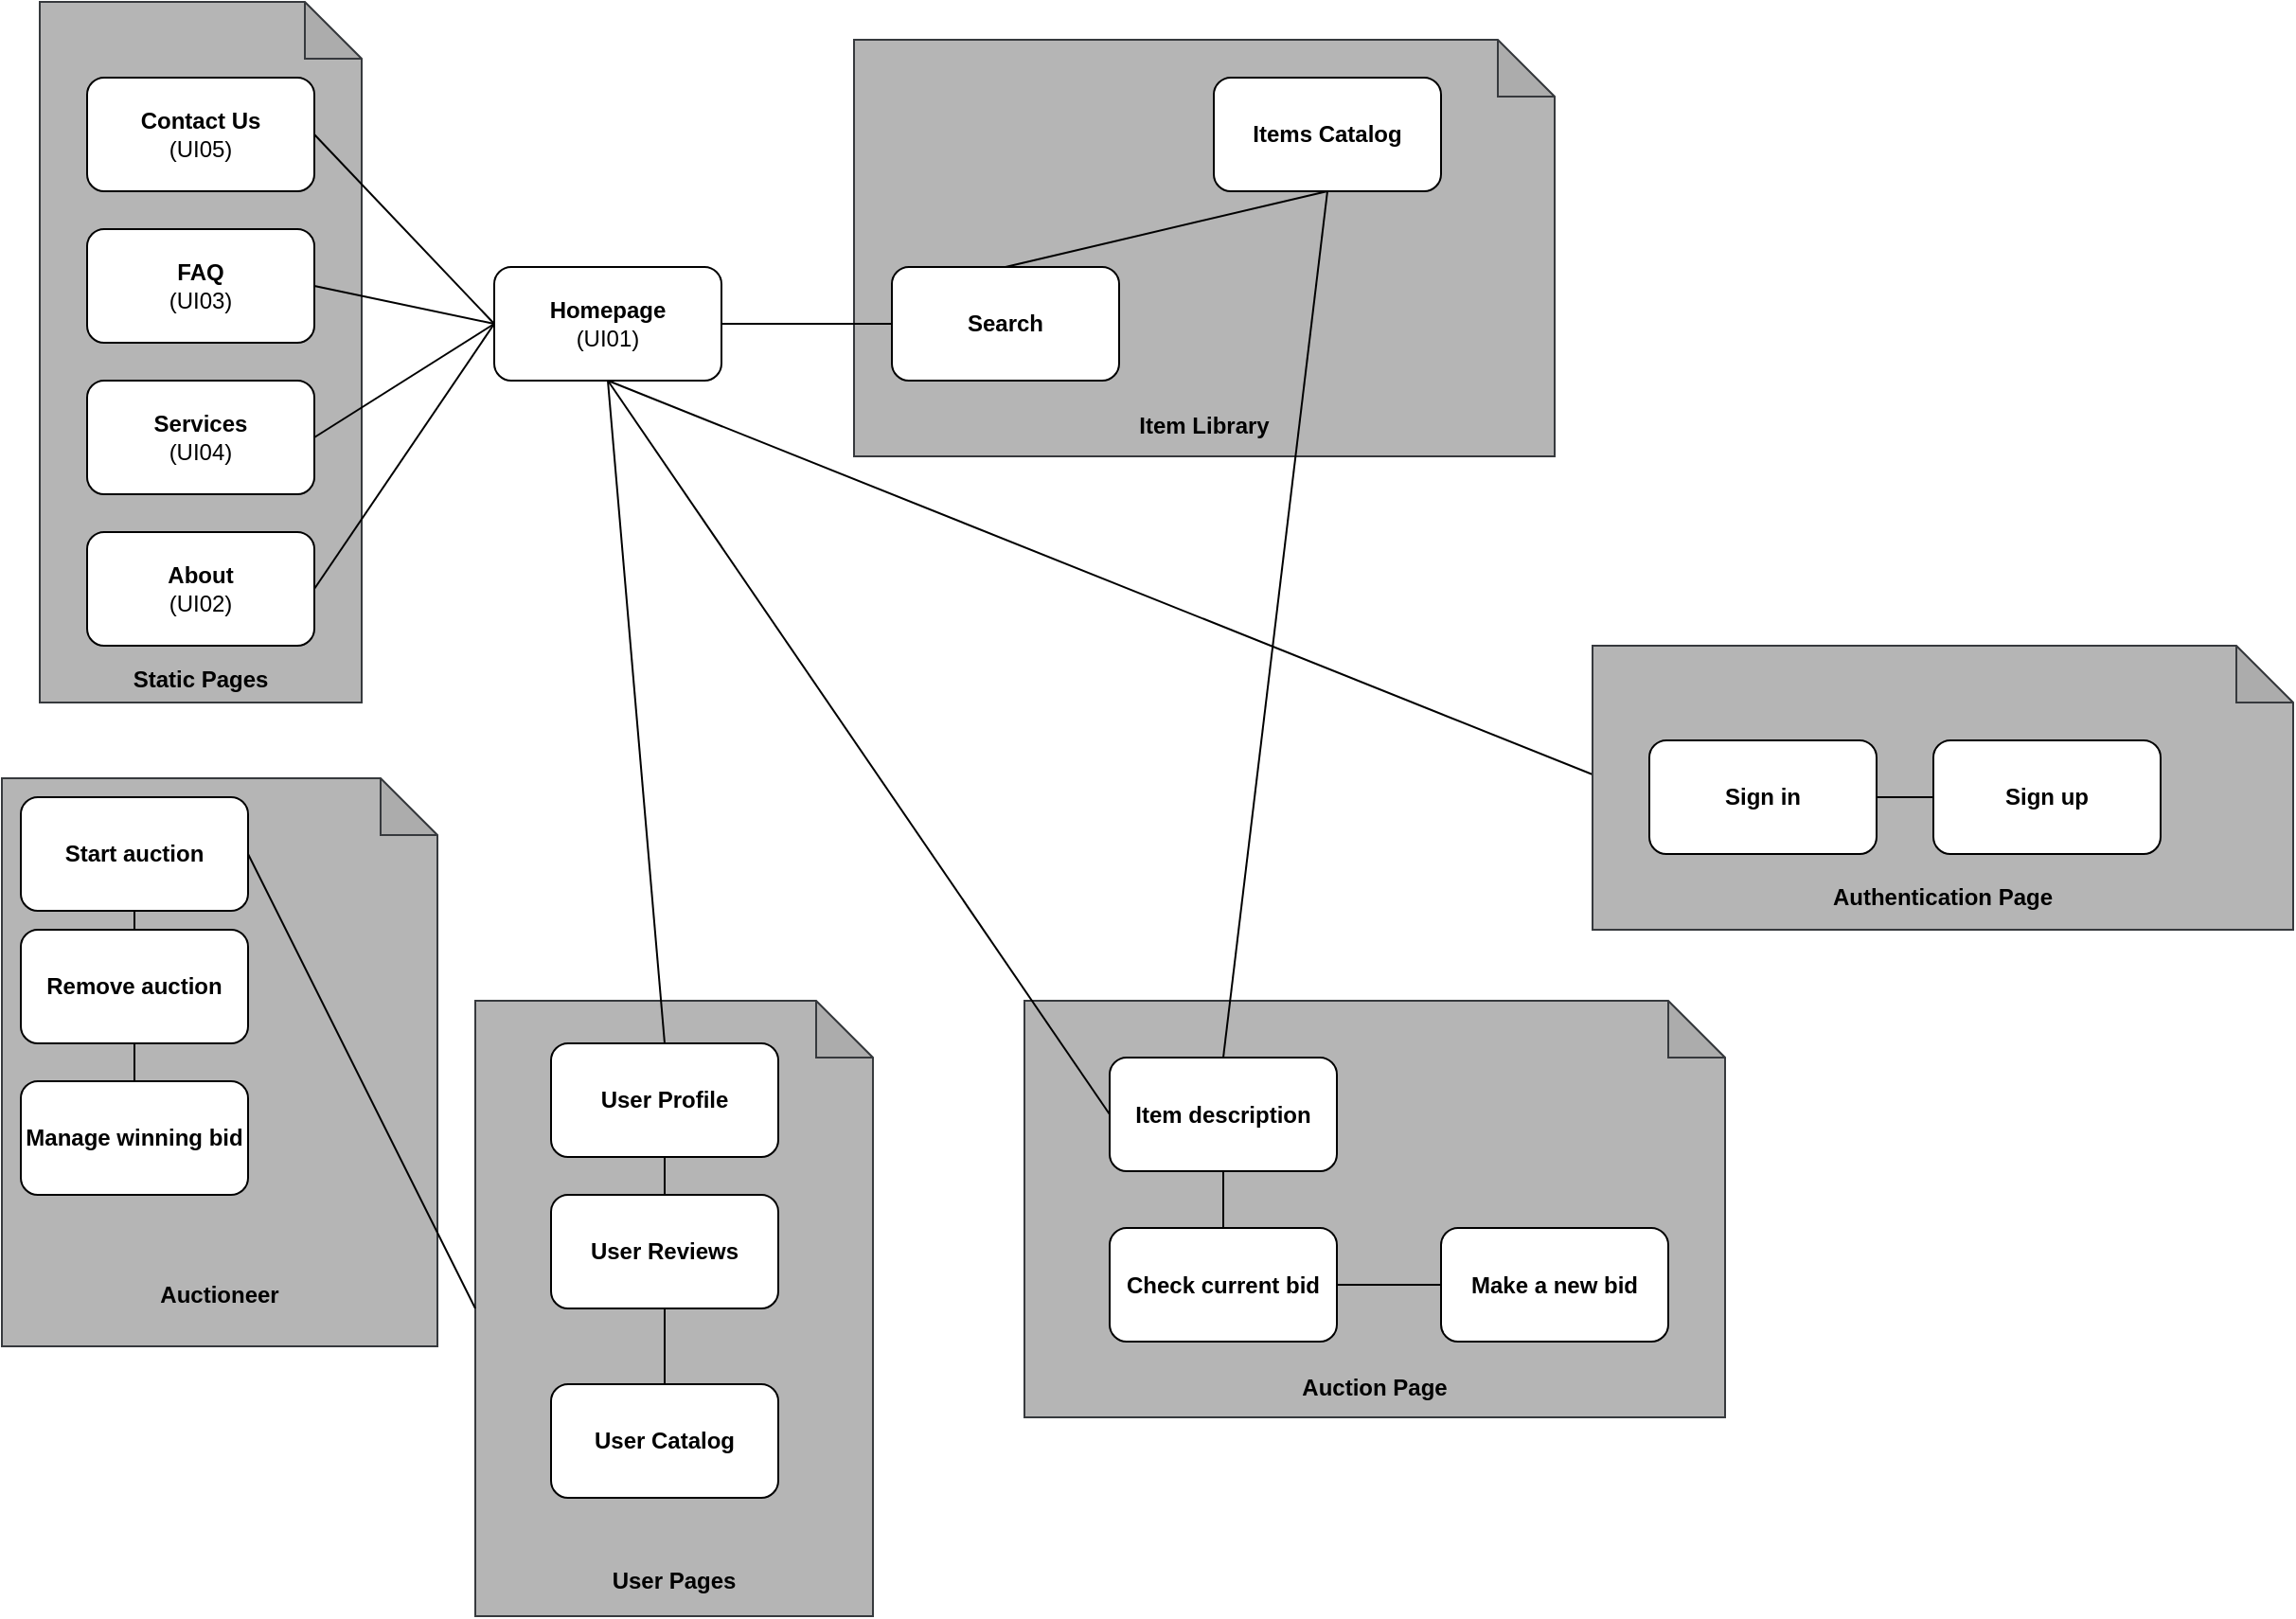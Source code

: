 <mxfile version="15.8.2" type="device"><diagram id="ZRgYnmr9VP9FSN_W7KAl" name="Página-1"><mxGraphModel dx="946" dy="565" grid="1" gridSize="10" guides="1" tooltips="1" connect="1" arrows="1" fold="1" page="1" pageScale="1" pageWidth="827" pageHeight="1169" background="#FFFFFF" math="0" shadow="0"><root><mxCell id="0"/><mxCell id="1" parent="0"/><mxCell id="q7mGXL15piYgE9hEnuAH-2" value="&lt;b&gt;&lt;br&gt;&lt;br&gt;&lt;br&gt;&lt;br&gt;&lt;br&gt;&lt;br&gt;&lt;br&gt;&lt;br&gt;&lt;br&gt;&lt;br&gt;&lt;br&gt;&lt;br&gt;&lt;br&gt;&lt;br&gt;&lt;br&gt;&lt;br&gt;&lt;br&gt;&lt;br&gt;&lt;br&gt;&lt;br&gt;&lt;br&gt;&lt;br&gt;&lt;br&gt;&lt;br&gt;Static Pages&lt;/b&gt;" style="shape=note;whiteSpace=wrap;html=1;backgroundOutline=1;darkOpacity=0.05;fillColor=#B5B5B5;strokeColor=#36393d;" parent="1" vertex="1"><mxGeometry x="80" y="100" width="170" height="370" as="geometry"/></mxCell><mxCell id="q7mGXL15piYgE9hEnuAH-3" value="&lt;b&gt;Contact Us&lt;/b&gt;&lt;br&gt;(UI05)" style="rounded=1;whiteSpace=wrap;html=1;fillColor=#FFFFFF;" parent="1" vertex="1"><mxGeometry x="105" y="140" width="120" height="60" as="geometry"/></mxCell><mxCell id="q7mGXL15piYgE9hEnuAH-4" value="&lt;b&gt;FAQ&lt;/b&gt;&lt;br&gt;(UI03)&lt;b&gt;&lt;br&gt;&lt;/b&gt;" style="rounded=1;whiteSpace=wrap;html=1;fillColor=#FFFFFF;" parent="1" vertex="1"><mxGeometry x="105" y="220" width="120" height="60" as="geometry"/></mxCell><mxCell id="q7mGXL15piYgE9hEnuAH-5" value="&lt;b&gt;Services&lt;/b&gt;&lt;br&gt;(UI04)" style="rounded=1;whiteSpace=wrap;html=1;fillColor=#FFFFFF;" parent="1" vertex="1"><mxGeometry x="105" y="300" width="120" height="60" as="geometry"/></mxCell><mxCell id="q7mGXL15piYgE9hEnuAH-8" value="&lt;b&gt;About&lt;/b&gt;&lt;br&gt;(UI02)" style="rounded=1;whiteSpace=wrap;html=1;fillColor=#FFFFFF;" parent="1" vertex="1"><mxGeometry x="105" y="380" width="120" height="60" as="geometry"/></mxCell><mxCell id="q7mGXL15piYgE9hEnuAH-9" value="&lt;b&gt;Homepage&lt;/b&gt;&lt;br&gt;(UI01)" style="rounded=1;whiteSpace=wrap;html=1;fillColor=#FFFFFF;" parent="1" vertex="1"><mxGeometry x="320" y="240" width="120" height="60" as="geometry"/></mxCell><mxCell id="q7mGXL15piYgE9hEnuAH-10" value="&lt;b&gt;&lt;br&gt;&lt;br&gt;&lt;br&gt;&lt;br&gt;&lt;br&gt;&lt;br&gt;&lt;br&gt;&lt;br&gt;&lt;br&gt;&lt;br&gt;&lt;br&gt;&lt;br&gt;&lt;br&gt;&lt;br&gt;&lt;br&gt;&lt;br&gt;&lt;br&gt;&lt;br&gt;&lt;br&gt;&lt;br&gt;User Pages&lt;br&gt;&lt;/b&gt;" style="shape=note;whiteSpace=wrap;html=1;backgroundOutline=1;darkOpacity=0.05;fillColor=#B5B5B5;strokeColor=#36393d;" parent="1" vertex="1"><mxGeometry x="310" y="627.5" width="210" height="325" as="geometry"/></mxCell><mxCell id="q7mGXL15piYgE9hEnuAH-56" value="&lt;b&gt;&lt;br&gt;&lt;br&gt;&lt;br&gt;&lt;br&gt;&lt;br&gt;&lt;br&gt;&lt;br&gt;&lt;br&gt;&lt;br&gt;&lt;br&gt;&lt;br&gt;&lt;br&gt;&lt;br&gt;Item Library&lt;br&gt;&lt;/b&gt;" style="shape=note;whiteSpace=wrap;html=1;backgroundOutline=1;darkOpacity=0.05;fillColor=#B5B5B5;strokeColor=#36393d;" parent="1" vertex="1"><mxGeometry x="510" y="120" width="370" height="220" as="geometry"/></mxCell><mxCell id="q7mGXL15piYgE9hEnuAH-57" value="&lt;b&gt;Items Catalog&lt;/b&gt;" style="rounded=1;whiteSpace=wrap;html=1;fillColor=#FFFFFF;" parent="1" vertex="1"><mxGeometry x="700" y="140" width="120" height="60" as="geometry"/></mxCell><mxCell id="q7mGXL15piYgE9hEnuAH-59" value="&lt;b&gt;Search&lt;/b&gt;" style="rounded=1;whiteSpace=wrap;html=1;fillColor=#FFFFFF;" parent="1" vertex="1"><mxGeometry x="530" y="240" width="120" height="60" as="geometry"/></mxCell><mxCell id="q7mGXL15piYgE9hEnuAH-61" value="&lt;b&gt;User Profile&lt;/b&gt;" style="rounded=1;whiteSpace=wrap;html=1;fillColor=#FFFFFF;" parent="1" vertex="1"><mxGeometry x="350" y="650" width="120" height="60" as="geometry"/></mxCell><mxCell id="q7mGXL15piYgE9hEnuAH-62" value="&lt;b&gt;User Reviews&lt;/b&gt;" style="rounded=1;whiteSpace=wrap;html=1;fillColor=#FFFFFF;" parent="1" vertex="1"><mxGeometry x="350" y="730" width="120" height="60" as="geometry"/></mxCell><mxCell id="q7mGXL15piYgE9hEnuAH-63" value="&lt;b&gt;User Catalog&lt;/b&gt;" style="rounded=1;whiteSpace=wrap;html=1;fillColor=#FFFFFF;" parent="1" vertex="1"><mxGeometry x="350" y="830" width="120" height="60" as="geometry"/></mxCell><mxCell id="q7mGXL15piYgE9hEnuAH-66" value="" style="endArrow=none;html=1;rounded=1;strokeColor=default;exitX=1;exitY=0.5;exitDx=0;exitDy=0;" parent="1" source="q7mGXL15piYgE9hEnuAH-3" edge="1"><mxGeometry width="50" height="50" relative="1" as="geometry"><mxPoint x="270" y="320" as="sourcePoint"/><mxPoint x="320" y="270" as="targetPoint"/></mxGeometry></mxCell><mxCell id="q7mGXL15piYgE9hEnuAH-67" value="" style="endArrow=none;html=1;rounded=1;strokeColor=default;exitX=1;exitY=0.5;exitDx=0;exitDy=0;" parent="1" source="q7mGXL15piYgE9hEnuAH-4" edge="1"><mxGeometry width="50" height="50" relative="1" as="geometry"><mxPoint x="235" y="180" as="sourcePoint"/><mxPoint x="320" y="270" as="targetPoint"/></mxGeometry></mxCell><mxCell id="q7mGXL15piYgE9hEnuAH-68" value="" style="endArrow=none;html=1;rounded=1;strokeColor=default;exitX=1;exitY=0.5;exitDx=0;exitDy=0;entryX=0;entryY=0.5;entryDx=0;entryDy=0;" parent="1" source="q7mGXL15piYgE9hEnuAH-5" target="q7mGXL15piYgE9hEnuAH-9" edge="1"><mxGeometry width="50" height="50" relative="1" as="geometry"><mxPoint x="235" y="260" as="sourcePoint"/><mxPoint x="330" y="280" as="targetPoint"/></mxGeometry></mxCell><mxCell id="q7mGXL15piYgE9hEnuAH-69" value="" style="endArrow=none;html=1;rounded=1;strokeColor=default;exitX=1;exitY=0.5;exitDx=0;exitDy=0;entryX=0;entryY=0.5;entryDx=0;entryDy=0;" parent="1" source="q7mGXL15piYgE9hEnuAH-8" target="q7mGXL15piYgE9hEnuAH-9" edge="1"><mxGeometry width="50" height="50" relative="1" as="geometry"><mxPoint x="245" y="270" as="sourcePoint"/><mxPoint x="340" y="290" as="targetPoint"/></mxGeometry></mxCell><mxCell id="q7mGXL15piYgE9hEnuAH-70" value="" style="endArrow=none;html=1;rounded=1;strokeColor=default;exitX=0.5;exitY=1;exitDx=0;exitDy=0;entryX=0.5;entryY=0;entryDx=0;entryDy=0;" parent="1" source="q7mGXL15piYgE9hEnuAH-57" target="q7mGXL15piYgE9hEnuAH-59" edge="1"><mxGeometry width="50" height="50" relative="1" as="geometry"><mxPoint x="410" y="140" as="sourcePoint"/><mxPoint x="505" y="240" as="targetPoint"/></mxGeometry></mxCell><mxCell id="q7mGXL15piYgE9hEnuAH-71" value="" style="endArrow=none;html=1;rounded=1;strokeColor=default;exitX=0;exitY=0.5;exitDx=0;exitDy=0;entryX=1;entryY=0.5;entryDx=0;entryDy=0;" parent="1" source="q7mGXL15piYgE9hEnuAH-59" target="q7mGXL15piYgE9hEnuAH-9" edge="1"><mxGeometry width="50" height="50" relative="1" as="geometry"><mxPoint x="540" y="180" as="sourcePoint"/><mxPoint x="450" y="280" as="targetPoint"/></mxGeometry></mxCell><mxCell id="q7mGXL15piYgE9hEnuAH-74" value="" style="endArrow=none;html=1;rounded=1;strokeColor=default;exitX=0.5;exitY=0;exitDx=0;exitDy=0;entryX=0.5;entryY=1;entryDx=0;entryDy=0;" parent="1" source="q7mGXL15piYgE9hEnuAH-61" target="q7mGXL15piYgE9hEnuAH-9" edge="1"><mxGeometry width="50" height="50" relative="1" as="geometry"><mxPoint x="727" y="190" as="sourcePoint"/><mxPoint x="670" y="190" as="targetPoint"/></mxGeometry></mxCell><mxCell id="q7mGXL15piYgE9hEnuAH-75" value="" style="endArrow=none;html=1;rounded=1;strokeColor=default;exitX=0.5;exitY=0;exitDx=0;exitDy=0;entryX=0.5;entryY=1;entryDx=0;entryDy=0;" parent="1" source="q7mGXL15piYgE9hEnuAH-62" target="q7mGXL15piYgE9hEnuAH-61" edge="1"><mxGeometry width="50" height="50" relative="1" as="geometry"><mxPoint x="455" y="450" as="sourcePoint"/><mxPoint x="390" y="310" as="targetPoint"/></mxGeometry></mxCell><mxCell id="q7mGXL15piYgE9hEnuAH-76" value="" style="endArrow=none;html=1;rounded=1;strokeColor=default;exitX=0.5;exitY=0;exitDx=0;exitDy=0;entryX=0.5;entryY=1;entryDx=0;entryDy=0;" parent="1" source="q7mGXL15piYgE9hEnuAH-63" target="q7mGXL15piYgE9hEnuAH-62" edge="1"><mxGeometry width="50" height="50" relative="1" as="geometry"><mxPoint x="455" y="547.5" as="sourcePoint"/><mxPoint x="455" y="510" as="targetPoint"/></mxGeometry></mxCell><mxCell id="prJ1Wm2XujBDD7hGqYXC-7" value="&lt;b&gt;&lt;br&gt;&lt;br&gt;&lt;br&gt;&lt;br&gt;&lt;br&gt;&lt;br&gt;&lt;br&gt;&lt;br&gt;&lt;br&gt;&lt;br&gt;&lt;br&gt;&lt;br&gt;&lt;br&gt;&lt;br&gt;&lt;br&gt;&lt;br&gt;&lt;br&gt;Auctioneer&lt;br&gt;&lt;/b&gt;" style="shape=note;whiteSpace=wrap;html=1;backgroundOutline=1;darkOpacity=0.05;fillColor=#B5B5B5;strokeColor=#36393d;" vertex="1" parent="1"><mxGeometry x="60" y="510" width="230" height="300" as="geometry"/></mxCell><mxCell id="prJ1Wm2XujBDD7hGqYXC-8" value="&lt;b&gt;Start auction&lt;/b&gt;" style="rounded=1;whiteSpace=wrap;html=1;fillColor=#FFFFFF;" vertex="1" parent="1"><mxGeometry x="70" y="520" width="120" height="60" as="geometry"/></mxCell><mxCell id="prJ1Wm2XujBDD7hGqYXC-9" value="&lt;b&gt;Remove auction&lt;/b&gt;" style="rounded=1;whiteSpace=wrap;html=1;fillColor=#FFFFFF;" vertex="1" parent="1"><mxGeometry x="70" y="590" width="120" height="60" as="geometry"/></mxCell><mxCell id="prJ1Wm2XujBDD7hGqYXC-10" value="&lt;b&gt;Manage winning bid&lt;/b&gt;" style="rounded=1;whiteSpace=wrap;html=1;fillColor=#FFFFFF;" vertex="1" parent="1"><mxGeometry x="70" y="670" width="120" height="60" as="geometry"/></mxCell><mxCell id="prJ1Wm2XujBDD7hGqYXC-12" value="" style="endArrow=none;html=1;rounded=1;strokeColor=default;exitX=1;exitY=0.5;exitDx=0;exitDy=0;entryX=0;entryY=0.5;entryDx=0;entryDy=0;entryPerimeter=0;" edge="1" parent="1" source="prJ1Wm2XujBDD7hGqYXC-8" target="q7mGXL15piYgE9hEnuAH-10"><mxGeometry width="50" height="50" relative="1" as="geometry"><mxPoint x="235" y="420" as="sourcePoint"/><mxPoint x="330" y="280" as="targetPoint"/></mxGeometry></mxCell><mxCell id="prJ1Wm2XujBDD7hGqYXC-13" value="" style="endArrow=none;html=1;rounded=1;strokeColor=default;exitX=0.5;exitY=1;exitDx=0;exitDy=0;entryX=0.5;entryY=0;entryDx=0;entryDy=0;" edge="1" parent="1" source="prJ1Wm2XujBDD7hGqYXC-8" target="prJ1Wm2XujBDD7hGqYXC-9"><mxGeometry width="50" height="50" relative="1" as="geometry"><mxPoint x="200" y="560" as="sourcePoint"/><mxPoint x="350" y="577.5" as="targetPoint"/></mxGeometry></mxCell><mxCell id="prJ1Wm2XujBDD7hGqYXC-14" value="" style="endArrow=none;html=1;rounded=1;strokeColor=default;exitX=0.5;exitY=1;exitDx=0;exitDy=0;entryX=0.5;entryY=0;entryDx=0;entryDy=0;" edge="1" parent="1" source="prJ1Wm2XujBDD7hGqYXC-9" target="prJ1Wm2XujBDD7hGqYXC-10"><mxGeometry width="50" height="50" relative="1" as="geometry"><mxPoint x="210" y="570" as="sourcePoint"/><mxPoint x="360" y="587.5" as="targetPoint"/></mxGeometry></mxCell><mxCell id="prJ1Wm2XujBDD7hGqYXC-21" value="" style="endArrow=none;html=1;rounded=1;strokeColor=default;exitX=0;exitY=0.5;exitDx=0;exitDy=0;" edge="1" parent="1" source="prJ1Wm2XujBDD7hGqYXC-30"><mxGeometry width="50" height="50" relative="1" as="geometry"><mxPoint x="680" y="730" as="sourcePoint"/><mxPoint x="380" y="300" as="targetPoint"/></mxGeometry></mxCell><mxCell id="prJ1Wm2XujBDD7hGqYXC-23" value="&lt;b&gt;&lt;br&gt;&lt;br&gt;&lt;br&gt;&lt;br&gt;&lt;br&gt;&lt;br&gt;&lt;br&gt;&lt;br&gt;&lt;br&gt;&lt;br&gt;&lt;br&gt;&lt;br&gt;&lt;br&gt;Auction Page&lt;br&gt;&lt;/b&gt;" style="shape=note;whiteSpace=wrap;html=1;backgroundOutline=1;darkOpacity=0.05;fillColor=#B5B5B5;strokeColor=#36393d;" vertex="1" parent="1"><mxGeometry x="600" y="627.5" width="370" height="220" as="geometry"/></mxCell><mxCell id="prJ1Wm2XujBDD7hGqYXC-24" value="&lt;b&gt;Check current bid&lt;/b&gt;" style="rounded=1;whiteSpace=wrap;html=1;fillColor=#FFFFFF;" vertex="1" parent="1"><mxGeometry x="645" y="747.5" width="120" height="60" as="geometry"/></mxCell><mxCell id="prJ1Wm2XujBDD7hGqYXC-25" value="&lt;b&gt;Make a new bid&lt;/b&gt;" style="rounded=1;whiteSpace=wrap;html=1;fillColor=#FFFFFF;" vertex="1" parent="1"><mxGeometry x="820" y="747.5" width="120" height="60" as="geometry"/></mxCell><mxCell id="prJ1Wm2XujBDD7hGqYXC-26" value="" style="endArrow=none;html=1;rounded=1;strokeColor=default;exitX=1;exitY=0.5;exitDx=0;exitDy=0;entryX=0;entryY=0.5;entryDx=0;entryDy=0;" edge="1" parent="1" source="prJ1Wm2XujBDD7hGqYXC-24" target="prJ1Wm2XujBDD7hGqYXC-25"><mxGeometry width="50" height="50" relative="1" as="geometry"><mxPoint x="525" y="877.5" as="sourcePoint"/><mxPoint x="655" y="747.5" as="targetPoint"/></mxGeometry></mxCell><mxCell id="prJ1Wm2XujBDD7hGqYXC-27" value="&lt;b&gt;Item description&lt;/b&gt;" style="rounded=1;whiteSpace=wrap;html=1;fillColor=#FFFFFF;" vertex="1" parent="1"><mxGeometry x="645" y="657.5" width="120" height="60" as="geometry"/></mxCell><mxCell id="prJ1Wm2XujBDD7hGqYXC-28" value="" style="endArrow=none;html=1;rounded=1;strokeColor=default;exitX=0.5;exitY=0;exitDx=0;exitDy=0;entryX=0.5;entryY=1;entryDx=0;entryDy=0;" edge="1" parent="1" source="prJ1Wm2XujBDD7hGqYXC-24" target="prJ1Wm2XujBDD7hGqYXC-27"><mxGeometry width="50" height="50" relative="1" as="geometry"><mxPoint x="490" y="1077.5" as="sourcePoint"/><mxPoint x="655" y="697.5" as="targetPoint"/></mxGeometry></mxCell><mxCell id="prJ1Wm2XujBDD7hGqYXC-29" value="&lt;b&gt;&lt;br&gt;&lt;br&gt;&lt;br&gt;&lt;br&gt;&lt;br&gt;&lt;br&gt;&lt;br&gt;&lt;br&gt;Authentication Page&lt;br&gt;&lt;/b&gt;" style="shape=note;whiteSpace=wrap;html=1;backgroundOutline=1;darkOpacity=0.05;fillColor=#B5B5B5;strokeColor=#36393d;" vertex="1" parent="1"><mxGeometry x="900" y="440" width="370" height="150" as="geometry"/></mxCell><mxCell id="prJ1Wm2XujBDD7hGqYXC-30" value="&lt;b&gt;Sign in&lt;/b&gt;" style="rounded=1;whiteSpace=wrap;html=1;fillColor=#FFFFFF;" vertex="1" parent="1"><mxGeometry x="930" y="490" width="120" height="60" as="geometry"/></mxCell><mxCell id="prJ1Wm2XujBDD7hGqYXC-31" value="&lt;b&gt;Sign up&lt;/b&gt;" style="rounded=1;whiteSpace=wrap;html=1;fillColor=#FFFFFF;" vertex="1" parent="1"><mxGeometry x="1080" y="490" width="120" height="60" as="geometry"/></mxCell><mxCell id="prJ1Wm2XujBDD7hGqYXC-32" value="" style="endArrow=none;html=1;rounded=1;strokeColor=default;exitX=0;exitY=0.5;exitDx=0;exitDy=0;entryX=1;entryY=0.5;entryDx=0;entryDy=0;" edge="1" parent="1" source="prJ1Wm2XujBDD7hGqYXC-31" target="prJ1Wm2XujBDD7hGqYXC-30"><mxGeometry width="50" height="50" relative="1" as="geometry"><mxPoint x="1000" y="500" as="sourcePoint"/><mxPoint x="700" y="70" as="targetPoint"/></mxGeometry></mxCell><mxCell id="prJ1Wm2XujBDD7hGqYXC-33" value="" style="endArrow=none;html=1;rounded=1;strokeColor=default;exitX=0;exitY=0.5;exitDx=0;exitDy=0;entryX=0.5;entryY=1;entryDx=0;entryDy=0;" edge="1" parent="1" source="prJ1Wm2XujBDD7hGqYXC-27" target="q7mGXL15piYgE9hEnuAH-9"><mxGeometry width="50" height="50" relative="1" as="geometry"><mxPoint x="420" y="660" as="sourcePoint"/><mxPoint x="390" y="310" as="targetPoint"/></mxGeometry></mxCell><mxCell id="prJ1Wm2XujBDD7hGqYXC-34" value="" style="endArrow=none;html=1;rounded=1;strokeColor=default;entryX=0.5;entryY=1;entryDx=0;entryDy=0;exitX=0.5;exitY=0;exitDx=0;exitDy=0;" edge="1" parent="1" source="prJ1Wm2XujBDD7hGqYXC-27" target="q7mGXL15piYgE9hEnuAH-57"><mxGeometry width="50" height="50" relative="1" as="geometry"><mxPoint x="740" y="490" as="sourcePoint"/><mxPoint x="600" y="250" as="targetPoint"/></mxGeometry></mxCell></root></mxGraphModel></diagram></mxfile>